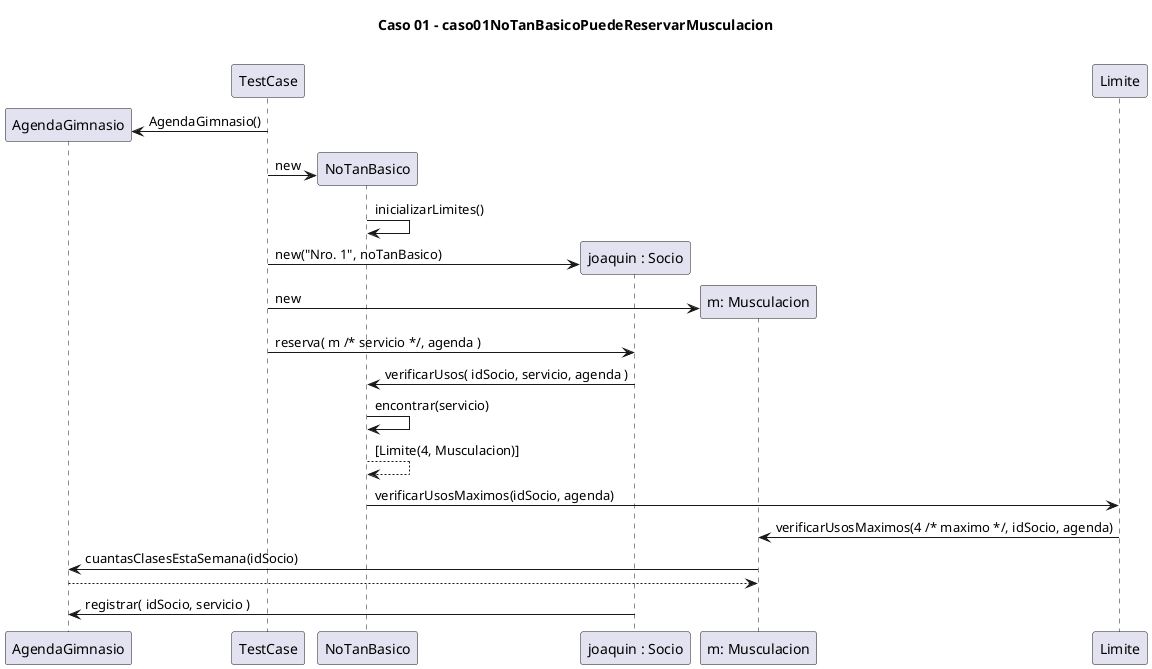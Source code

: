 @startuml

title "Caso 01 - caso01NoTanBasicoPuedeReservarMusculacion\n"

create AgendaGimnasio
TestCase -> AgendaGimnasio: AgendaGimnasio()

create NoTanBasico
TestCase -> NoTanBasico: new
NoTanBasico -> NoTanBasico: inicializarLimites()

create "joaquin : Socio"
TestCase -> "joaquin : Socio": new("Nro. 1", noTanBasico)

create "m: Musculacion"
TestCase -> "m: Musculacion": new
TestCase -> "joaquin : Socio": reserva( m /* servicio */, agenda )
"joaquin : Socio" -> NoTanBasico: verificarUsos( idSocio, servicio, agenda )
NoTanBasico -> NoTanBasico: encontrar(servicio)
return [Limite(4, Musculacion)]
NoTanBasico -> Limite: verificarUsosMaximos(idSocio, agenda)
Limite -> "m: Musculacion": verificarUsosMaximos(4 /* maximo */, idSocio, agenda)
"m: Musculacion" -> AgendaGimnasio: cuantasClasesEstaSemana(idSocio)
return

"joaquin : Socio" -> AgendaGimnasio: registrar( idSocio, servicio )

@enduml